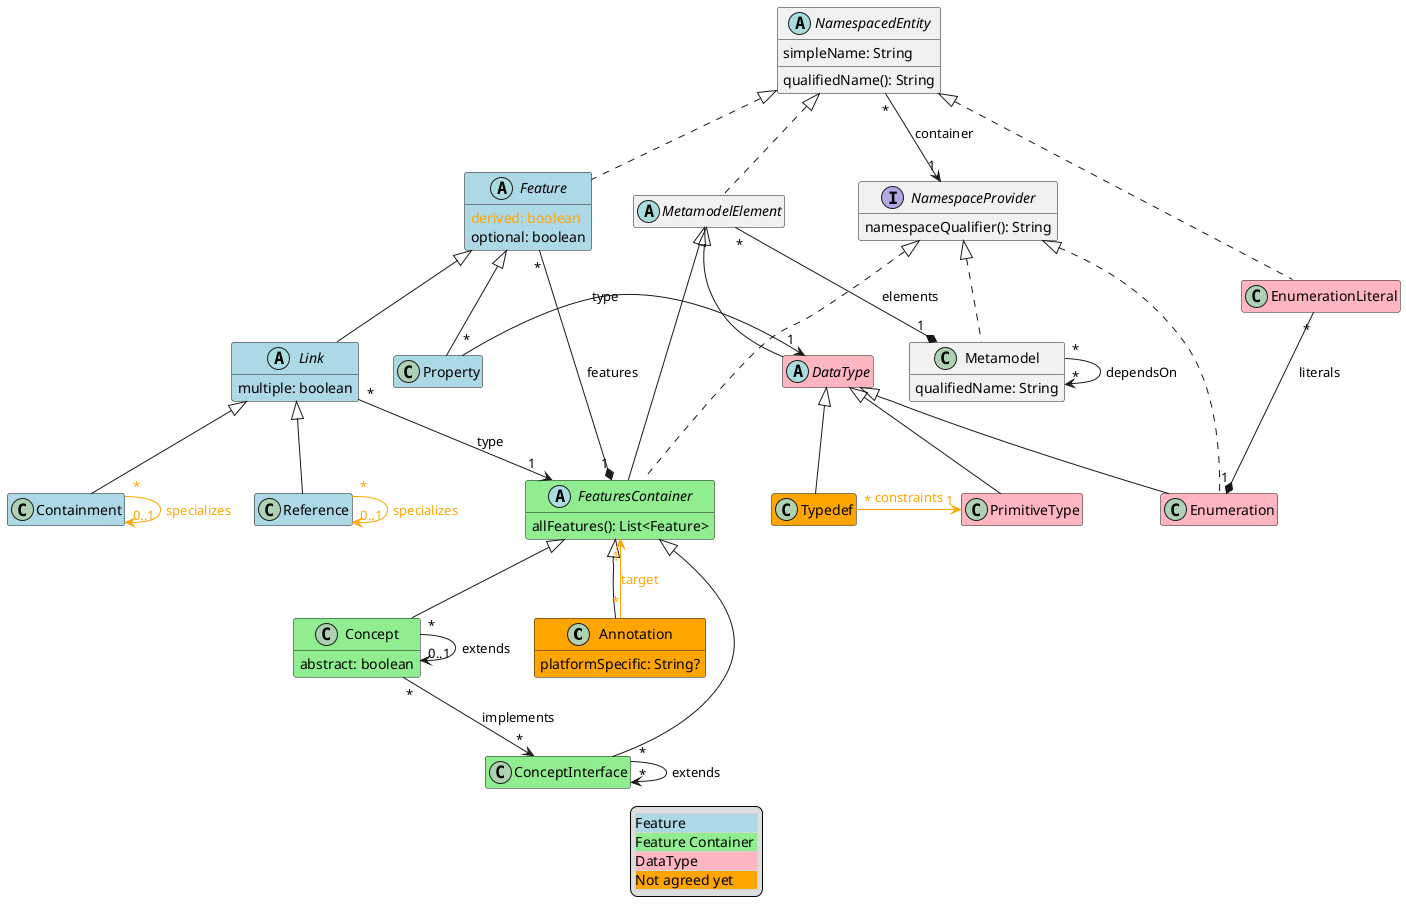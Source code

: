 @startuml
hide empty members

class Annotation #orange extends FeaturesContainer  {
  platformSpecific: String?
}

class Concept #LightGreen extends FeaturesContainer {
  abstract: boolean
}

class ConceptInterface #LightGreen extends FeaturesContainer

class Containment #LightBlue extends Link

abstract class DataType #LightPink extends MetamodelElement

class Enumeration #LightPink extends DataType implements NamespaceProvider

class EnumerationLiteral #LightPink implements NamespacedEntity

abstract class Feature #LightBlue implements NamespacedEntity {
  <color:#orange>derived: boolean</color>
  optional: boolean
}

abstract class FeaturesContainer #LightGreen extends MetamodelElement implements NamespaceProvider {
  allFeatures(): List<Feature>
}

abstract class Link #LightBlue extends Feature {
  multiple: boolean
}

class Metamodel implements NamespaceProvider {
  qualifiedName: String
}

abstract class MetamodelElement implements NamespacedEntity

abstract class NamespacedEntity {
  simpleName: String
  qualifiedName(): String
}

interface NamespaceProvider {
  namespaceQualifier(): String
}

class PrimitiveType #LightPink extends DataType

class Property #LightBlue extends Feature

class Reference #LightBlue extends Link

class Typedef #orange extends DataType

' relations:

Annotation "*" --> "1" FeaturesContainer #orange;text:orange : target

Concept "*" -> "0..1" Concept: extends
Concept "*" --> "*" ConceptInterface: implements

ConceptInterface "*" --> "*" ConceptInterface: extends

Containment "*" -> "0..1" Containment #orange;text:orange : specializes

EnumerationLiteral "*" -* "1" Enumeration : literals

Feature "*" -* "1" FeaturesContainer: features

Link "*" --> "1" FeaturesContainer: type

Metamodel "*" --> "*" Metamodel: dependsOn
MetamodelElement "*" -* "1" Metamodel: elements

NamespacedEntity "*" --> "1" NamespaceProvider: container

Property "*" -> "1" DataType: type

Reference "*" -> "0..1" Reference #orange;text:orange : specializes

Typedef "*" -> "1" PrimitiveType #orange;text:orange : constraints

legend
  <#LightGray,#LightGray>| <#LightBlue>Feature |
  | <#LightGreen>Feature Container |
  | <#LightPink>DataType |
  | <#orange>Not agreed yet |
end legend
@enduml
